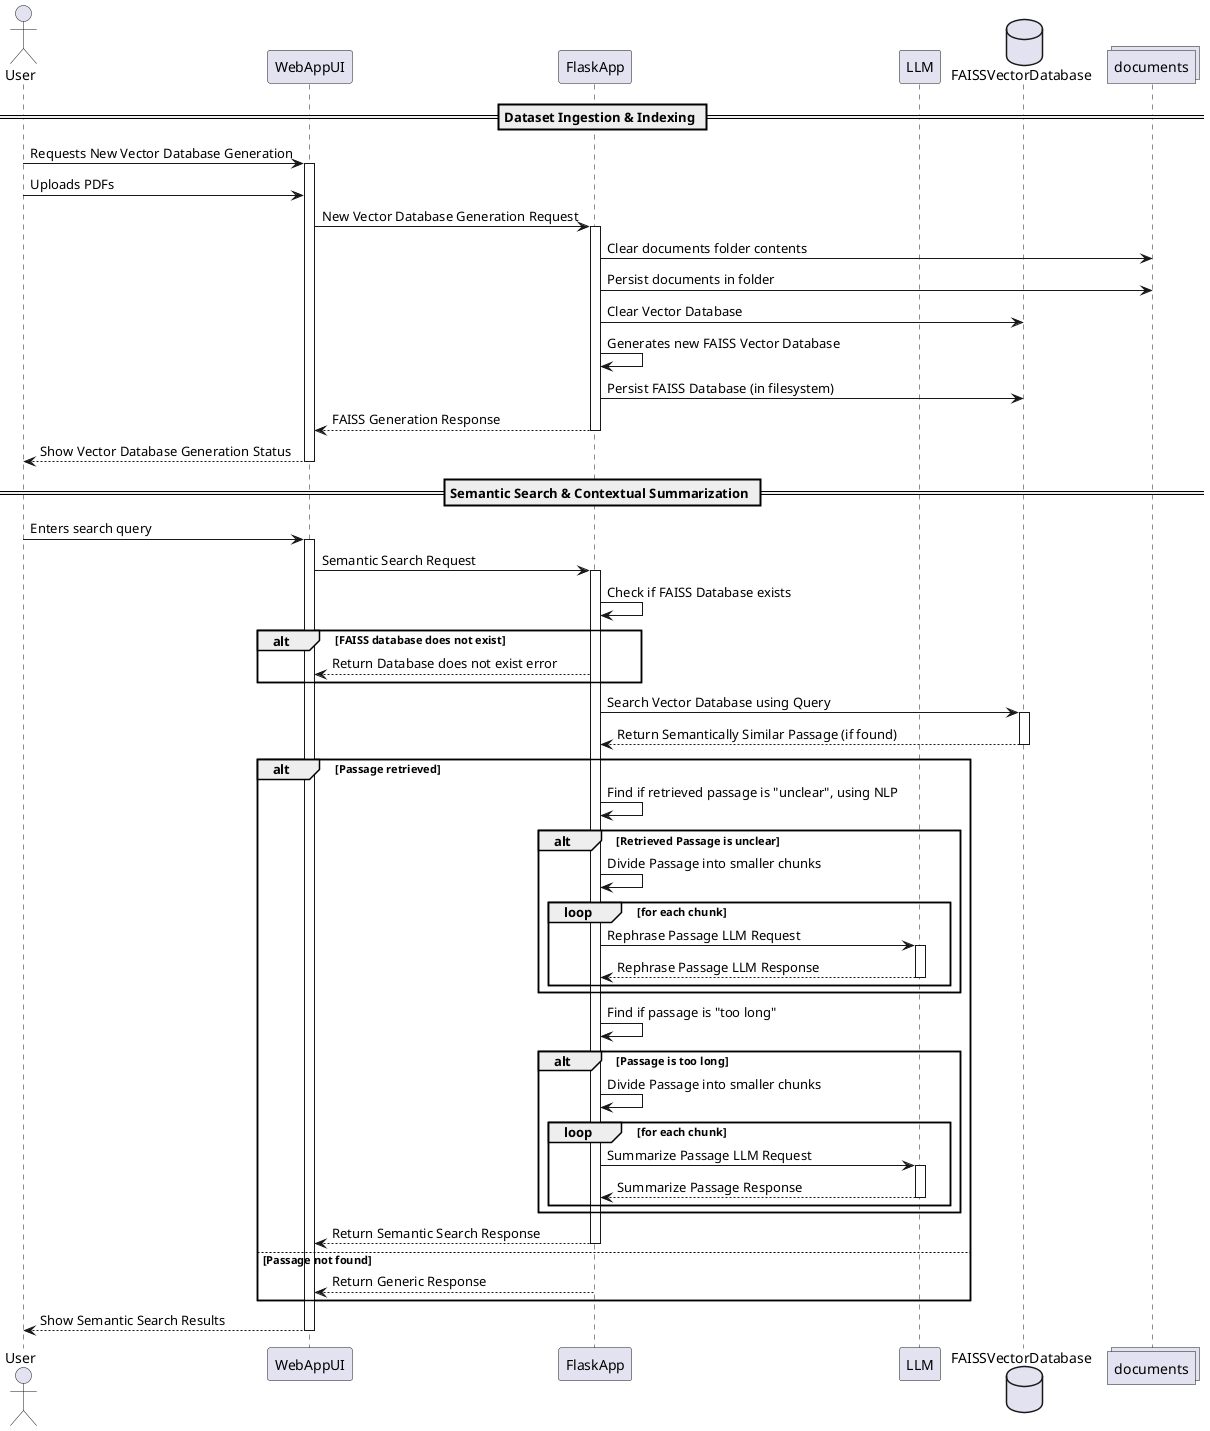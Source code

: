 @startuml
actor User
Participant WebAppUI
Participant FlaskApp
Participant LLM
Database FAISSVectorDatabase
collections documents

== Dataset Ingestion & Indexing ==
User -> WebAppUI ++: Requests New Vector Database Generation
User -> WebAppUI: Uploads PDFs
WebAppUI -> FlaskApp ++: New Vector Database Generation Request
FlaskApp -> documents: Clear documents folder contents
FlaskApp -> documents: Persist documents in folder
FlaskApp -> FAISSVectorDatabase: Clear Vector Database
FlaskApp -> FlaskApp: Generates new FAISS Vector Database
FlaskApp -> FAISSVectorDatabase: Persist FAISS Database (in filesystem)
FlaskApp --> WebAppUI --: FAISS Generation Response
WebAppUI --> User --: Show Vector Database Generation Status 

== Semantic Search & Contextual Summarization ==
User -> WebAppUI ++: Enters search query
WebAppUI -> FlaskApp ++: Semantic Search Request
FlaskApp -> FlaskApp: Check if FAISS Database exists
alt FAISS database does not exist
    FlaskApp --> WebAppUI: Return Database does not exist error
end
FlaskApp -> FAISSVectorDatabase ++: Search Vector Database using Query
FAISSVectorDatabase --> FlaskApp --: Return Semantically Similar Passage (if found)
alt Passage retrieved
    FlaskApp -> FlaskApp: Find if retrieved passage is "unclear", using NLP
    alt Retrieved Passage is unclear
        FlaskApp -> FlaskApp: Divide Passage into smaller chunks
        loop for each chunk
            FlaskApp -> LLM ++: Rephrase Passage LLM Request
            LLM --> FlaskApp --: Rephrase Passage LLM Response
        end
    end
    FlaskApp -> FlaskApp: Find if passage is "too long"
    alt Passage is too long 
        FlaskApp -> FlaskApp: Divide Passage into smaller chunks
        loop for each chunk
            FlaskApp -> LLM ++: Summarize Passage LLM Request
            LLM --> FlaskApp --: Summarize Passage Response
        end
    end
    FlaskApp --> WebAppUI --: Return Semantic Search Response 
else Passage not found
    FlaskApp --> WebAppUI: Return Generic Response
end
WebAppUI --> User --: Show Semantic Search Results
@enduml